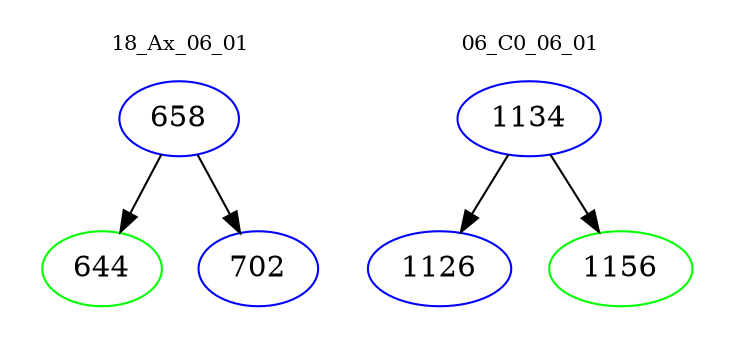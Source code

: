 digraph{
subgraph cluster_0 {
color = white
label = "18_Ax_06_01";
fontsize=10;
T0_658 [label="658", color="blue"]
T0_658 -> T0_644 [color="black"]
T0_644 [label="644", color="green"]
T0_658 -> T0_702 [color="black"]
T0_702 [label="702", color="blue"]
}
subgraph cluster_1 {
color = white
label = "06_C0_06_01";
fontsize=10;
T1_1134 [label="1134", color="blue"]
T1_1134 -> T1_1126 [color="black"]
T1_1126 [label="1126", color="blue"]
T1_1134 -> T1_1156 [color="black"]
T1_1156 [label="1156", color="green"]
}
}
